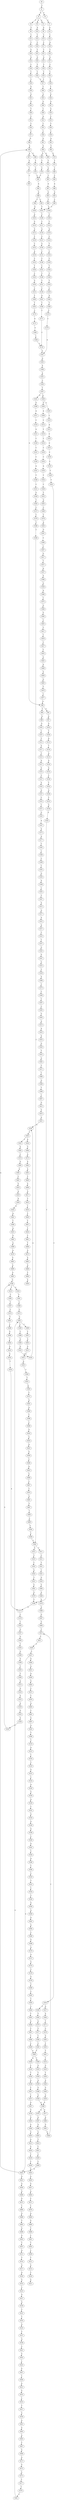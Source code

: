 strict digraph  {
	S0 -> S1 [ label = T ];
	S1 -> S2 [ label = G ];
	S1 -> S3 [ label = C ];
	S2 -> S4 [ label = T ];
	S2 -> S5 [ label = A ];
	S2 -> S6 [ label = G ];
	S3 -> S7 [ label = G ];
	S4 -> S8 [ label = C ];
	S5 -> S9 [ label = A ];
	S6 -> S10 [ label = A ];
	S7 -> S11 [ label = A ];
	S8 -> S12 [ label = C ];
	S9 -> S13 [ label = C ];
	S10 -> S14 [ label = C ];
	S11 -> S15 [ label = C ];
	S12 -> S16 [ label = T ];
	S13 -> S17 [ label = C ];
	S14 -> S18 [ label = C ];
	S15 -> S19 [ label = G ];
	S16 -> S20 [ label = G ];
	S17 -> S21 [ label = C ];
	S18 -> S22 [ label = C ];
	S19 -> S23 [ label = C ];
	S20 -> S24 [ label = G ];
	S21 -> S25 [ label = G ];
	S22 -> S26 [ label = G ];
	S23 -> S27 [ label = G ];
	S24 -> S28 [ label = C ];
	S25 -> S29 [ label = T ];
	S26 -> S30 [ label = T ];
	S27 -> S31 [ label = C ];
	S28 -> S32 [ label = C ];
	S29 -> S33 [ label = C ];
	S30 -> S34 [ label = C ];
	S31 -> S35 [ label = C ];
	S32 -> S36 [ label = T ];
	S33 -> S37 [ label = T ];
	S34 -> S37 [ label = T ];
	S35 -> S38 [ label = T ];
	S36 -> S39 [ label = G ];
	S37 -> S40 [ label = C ];
	S38 -> S41 [ label = C ];
	S39 -> S42 [ label = G ];
	S40 -> S43 [ label = G ];
	S41 -> S44 [ label = G ];
	S42 -> S45 [ label = G ];
	S43 -> S46 [ label = G ];
	S44 -> S47 [ label = G ];
	S45 -> S48 [ label = T ];
	S46 -> S49 [ label = C ];
	S47 -> S50 [ label = G ];
	S48 -> S51 [ label = C ];
	S49 -> S52 [ label = A ];
	S50 -> S53 [ label = C ];
	S51 -> S54 [ label = C ];
	S52 -> S55 [ label = C ];
	S53 -> S56 [ label = T ];
	S54 -> S57 [ label = C ];
	S55 -> S58 [ label = C ];
	S56 -> S59 [ label = C ];
	S57 -> S60 [ label = G ];
	S58 -> S61 [ label = G ];
	S59 -> S62 [ label = A ];
	S60 -> S63 [ label = A ];
	S61 -> S64 [ label = A ];
	S62 -> S65 [ label = C ];
	S63 -> S66 [ label = G ];
	S63 -> S67 [ label = A ];
	S64 -> S68 [ label = G ];
	S64 -> S69 [ label = A ];
	S65 -> S70 [ label = G ];
	S66 -> S71 [ label = T ];
	S67 -> S72 [ label = G ];
	S68 -> S73 [ label = T ];
	S69 -> S74 [ label = T ];
	S70 -> S75 [ label = T ];
	S71 -> S76 [ label = C ];
	S72 -> S77 [ label = T ];
	S73 -> S78 [ label = C ];
	S74 -> S79 [ label = G ];
	S75 -> S80 [ label = C ];
	S76 -> S81 [ label = C ];
	S77 -> S82 [ label = C ];
	S78 -> S81 [ label = C ];
	S79 -> S83 [ label = T ];
	S80 -> S84 [ label = C ];
	S81 -> S85 [ label = A ];
	S82 -> S86 [ label = G ];
	S83 -> S87 [ label = A ];
	S84 -> S88 [ label = A ];
	S85 -> S89 [ label = G ];
	S86 -> S90 [ label = C ];
	S86 -> S91 [ label = A ];
	S87 -> S92 [ label = G ];
	S88 -> S93 [ label = G ];
	S89 -> S94 [ label = T ];
	S89 -> S95 [ label = C ];
	S90 -> S96 [ label = G ];
	S91 -> S97 [ label = G ];
	S92 -> S98 [ label = T ];
	S93 -> S99 [ label = C ];
	S94 -> S100 [ label = A ];
	S95 -> S101 [ label = T ];
	S96 -> S102 [ label = G ];
	S97 -> S103 [ label = G ];
	S98 -> S104 [ label = T ];
	S99 -> S101 [ label = T ];
	S100 -> S105 [ label = G ];
	S101 -> S106 [ label = T ];
	S102 -> S107 [ label = C ];
	S103 -> S108 [ label = T ];
	S104 -> S109 [ label = T ];
	S105 -> S110 [ label = G ];
	S106 -> S111 [ label = C ];
	S107 -> S112 [ label = T ];
	S108 -> S113 [ label = A ];
	S109 -> S114 [ label = C ];
	S110 -> S115 [ label = G ];
	S111 -> S116 [ label = A ];
	S112 -> S117 [ label = A ];
	S113 -> S118 [ label = T ];
	S114 -> S119 [ label = A ];
	S115 -> S120 [ label = T ];
	S116 -> S121 [ label = C ];
	S117 -> S122 [ label = T ];
	S118 -> S123 [ label = A ];
	S119 -> S124 [ label = C ];
	S120 -> S125 [ label = C ];
	S121 -> S126 [ label = G ];
	S122 -> S127 [ label = A ];
	S123 -> S128 [ label = A ];
	S124 -> S129 [ label = T ];
	S125 -> S130 [ label = A ];
	S126 -> S131 [ label = C ];
	S127 -> S132 [ label = G ];
	S128 -> S133 [ label = G ];
	S129 -> S134 [ label = C ];
	S130 -> S135 [ label = C ];
	S131 -> S136 [ label = C ];
	S132 -> S137 [ label = T ];
	S133 -> S138 [ label = T ];
	S134 -> S139 [ label = C ];
	S135 -> S140 [ label = T ];
	S136 -> S141 [ label = C ];
	S137 -> S142 [ label = A ];
	S138 -> S143 [ label = C ];
	S139 -> S144 [ label = T ];
	S140 -> S145 [ label = C ];
	S141 -> S146 [ label = T ];
	S142 -> S147 [ label = G ];
	S143 -> S148 [ label = G ];
	S144 -> S149 [ label = T ];
	S145 -> S150 [ label = G ];
	S146 -> S151 [ label = T ];
	S147 -> S152 [ label = C ];
	S148 -> S153 [ label = T ];
	S149 -> S154 [ label = T ];
	S150 -> S155 [ label = C ];
	S151 -> S156 [ label = C ];
	S152 -> S157 [ label = C ];
	S153 -> S158 [ label = G ];
	S154 -> S159 [ label = C ];
	S155 -> S160 [ label = T ];
	S156 -> S161 [ label = A ];
	S157 -> S162 [ label = G ];
	S158 -> S163 [ label = G ];
	S159 -> S164 [ label = A ];
	S160 -> S165 [ label = T ];
	S161 -> S166 [ label = T ];
	S162 -> S167 [ label = A ];
	S163 -> S168 [ label = T ];
	S164 -> S169 [ label = T ];
	S165 -> S170 [ label = C ];
	S166 -> S171 [ label = C ];
	S167 -> S172 [ label = A ];
	S168 -> S173 [ label = A ];
	S169 -> S174 [ label = C ];
	S170 -> S175 [ label = A ];
	S171 -> S176 [ label = C ];
	S172 -> S177 [ label = A ];
	S173 -> S178 [ label = C ];
	S174 -> S179 [ label = C ];
	S175 -> S180 [ label = T ];
	S176 -> S181 [ label = A ];
	S177 -> S182 [ label = C ];
	S178 -> S183 [ label = C ];
	S179 -> S181 [ label = A ];
	S180 -> S184 [ label = C ];
	S181 -> S185 [ label = G ];
	S182 -> S186 [ label = C ];
	S183 -> S187 [ label = G ];
	S184 -> S176 [ label = C ];
	S185 -> S188 [ label = A ];
	S186 -> S189 [ label = C ];
	S187 -> S190 [ label = G ];
	S188 -> S191 [ label = A ];
	S189 -> S192 [ label = C ];
	S190 -> S193 [ label = T ];
	S191 -> S194 [ label = C ];
	S192 -> S195 [ label = G ];
	S193 -> S196 [ label = G ];
	S194 -> S197 [ label = C ];
	S195 -> S198 [ label = A ];
	S196 -> S199 [ label = G ];
	S197 -> S200 [ label = A ];
	S197 -> S201 [ label = G ];
	S198 -> S202 [ label = C ];
	S199 -> S203 [ label = T ];
	S200 -> S204 [ label = G ];
	S200 -> S205 [ label = C ];
	S201 -> S206 [ label = G ];
	S202 -> S207 [ label = T ];
	S203 -> S208 [ label = T ];
	S204 -> S209 [ label = A ];
	S205 -> S210 [ label = C ];
	S206 -> S211 [ label = A ];
	S207 -> S212 [ label = A ];
	S208 -> S213 [ label = A ];
	S209 -> S214 [ label = C ];
	S210 -> S215 [ label = A ];
	S211 -> S216 [ label = C ];
	S212 -> S217 [ label = G ];
	S213 -> S218 [ label = G ];
	S214 -> S219 [ label = T ];
	S215 -> S220 [ label = C ];
	S216 -> S221 [ label = G ];
	S217 -> S222 [ label = A ];
	S218 -> S223 [ label = A ];
	S219 -> S224 [ label = C ];
	S220 -> S225 [ label = C ];
	S221 -> S226 [ label = C ];
	S222 -> S227 [ label = A ];
	S223 -> S228 [ label = A ];
	S224 -> S229 [ label = C ];
	S225 -> S230 [ label = C ];
	S226 -> S231 [ label = C ];
	S227 -> S232 [ label = T ];
	S228 -> S233 [ label = G ];
	S229 -> S234 [ label = C ];
	S230 -> S235 [ label = C ];
	S231 -> S236 [ label = C ];
	S232 -> S237 [ label = C ];
	S233 -> S238 [ label = G ];
	S234 -> S239 [ label = A ];
	S235 -> S240 [ label = T ];
	S236 -> S241 [ label = A ];
	S237 -> S242 [ label = G ];
	S238 -> S243 [ label = G ];
	S239 -> S244 [ label = T ];
	S240 -> S245 [ label = T ];
	S241 -> S246 [ label = T ];
	S242 -> S247 [ label = G ];
	S243 -> S248 [ label = G ];
	S244 -> S249 [ label = C ];
	S245 -> S250 [ label = C ];
	S246 -> S251 [ label = C ];
	S247 -> S252 [ label = G ];
	S248 -> S253 [ label = T ];
	S248 -> S254 [ label = G ];
	S249 -> S255 [ label = T ];
	S250 -> S256 [ label = C ];
	S250 -> S257 [ label = G ];
	S251 -> S258 [ label = G ];
	S252 -> S259 [ label = T ];
	S253 -> S260 [ label = C ];
	S254 -> S261 [ label = T ];
	S255 -> S262 [ label = G ];
	S256 -> S263 [ label = T ];
	S257 -> S264 [ label = A ];
	S258 -> S265 [ label = T ];
	S259 -> S266 [ label = A ];
	S260 -> S267 [ label = T ];
	S261 -> S268 [ label = C ];
	S262 -> S269 [ label = C ];
	S263 -> S270 [ label = G ];
	S264 -> S271 [ label = T ];
	S265 -> S272 [ label = C ];
	S266 -> S273 [ label = T ];
	S267 -> S274 [ label = C ];
	S268 -> S275 [ label = C ];
	S269 -> S276 [ label = C ];
	S270 -> S277 [ label = T ];
	S271 -> S278 [ label = C ];
	S272 -> S279 [ label = C ];
	S273 -> S280 [ label = C ];
	S274 -> S281 [ label = T ];
	S275 -> S282 [ label = G ];
	S276 -> S283 [ label = A ];
	S277 -> S284 [ label = C ];
	S278 -> S285 [ label = G ];
	S279 -> S286 [ label = T ];
	S280 -> S287 [ label = C ];
	S281 -> S288 [ label = C ];
	S282 -> S289 [ label = C ];
	S282 -> S290 [ label = T ];
	S283 -> S291 [ label = G ];
	S284 -> S292 [ label = C ];
	S285 -> S293 [ label = T ];
	S286 -> S294 [ label = C ];
	S287 -> S295 [ label = C ];
	S288 -> S296 [ label = G ];
	S289 -> S297 [ label = C ];
	S290 -> S298 [ label = C ];
	S291 -> S299 [ label = T ];
	S292 -> S300 [ label = T ];
	S293 -> S301 [ label = T ];
	S294 -> S302 [ label = T ];
	S295 -> S303 [ label = G ];
	S296 -> S304 [ label = T ];
	S297 -> S305 [ label = G ];
	S298 -> S306 [ label = G ];
	S299 -> S307 [ label = C ];
	S300 -> S308 [ label = A ];
	S300 -> S309 [ label = T ];
	S301 -> S310 [ label = T ];
	S302 -> S311 [ label = T ];
	S302 -> S312 [ label = G ];
	S303 -> S313 [ label = A ];
	S304 -> S314 [ label = G ];
	S305 -> S315 [ label = G ];
	S306 -> S316 [ label = G ];
	S307 -> S317 [ label = G ];
	S308 -> S318 [ label = C ];
	S309 -> S319 [ label = G ];
	S310 -> S320 [ label = G ];
	S311 -> S321 [ label = C ];
	S312 -> S322 [ label = T ];
	S313 -> S323 [ label = A ];
	S314 -> S324 [ label = G ];
	S315 -> S325 [ label = A ];
	S316 -> S326 [ label = A ];
	S317 -> S327 [ label = T ];
	S318 -> S328 [ label = T ];
	S319 -> S329 [ label = T ];
	S320 -> S330 [ label = T ];
	S321 -> S331 [ label = T ];
	S322 -> S332 [ label = C ];
	S323 -> S333 [ label = A ];
	S324 -> S334 [ label = T ];
	S325 -> S335 [ label = A ];
	S326 -> S336 [ label = A ];
	S327 -> S337 [ label = A ];
	S328 -> S338 [ label = A ];
	S329 -> S339 [ label = A ];
	S330 -> S340 [ label = A ];
	S331 -> S341 [ label = C ];
	S332 -> S342 [ label = G ];
	S333 -> S343 [ label = G ];
	S334 -> S173 [ label = A ];
	S335 -> S344 [ label = C ];
	S336 -> S345 [ label = C ];
	S337 -> S346 [ label = A ];
	S338 -> S347 [ label = C ];
	S339 -> S348 [ label = G ];
	S340 -> S349 [ label = G ];
	S341 -> S350 [ label = G ];
	S342 -> S351 [ label = T ];
	S343 -> S352 [ label = T ];
	S344 -> S353 [ label = T ];
	S345 -> S354 [ label = A ];
	S345 -> S355 [ label = T ];
	S346 -> S356 [ label = G ];
	S347 -> S357 [ label = C ];
	S348 -> S358 [ label = G ];
	S349 -> S359 [ label = G ];
	S350 -> S360 [ label = G ];
	S351 -> S361 [ label = G ];
	S352 -> S362 [ label = G ];
	S353 -> S363 [ label = G ];
	S354 -> S364 [ label = G ];
	S355 -> S365 [ label = A ];
	S356 -> S366 [ label = A ];
	S357 -> S367 [ label = A ];
	S358 -> S368 [ label = A ];
	S359 -> S368 [ label = A ];
	S360 -> S369 [ label = A ];
	S361 -> S370 [ label = G ];
	S362 -> S371 [ label = T ];
	S363 -> S372 [ label = C ];
	S364 -> S373 [ label = G ];
	S365 -> S374 [ label = C ];
	S366 -> S375 [ label = C ];
	S367 -> S376 [ label = G ];
	S368 -> S377 [ label = G ];
	S368 -> S378 [ label = A ];
	S369 -> S379 [ label = G ];
	S370 -> S168 [ label = T ];
	S371 -> S380 [ label = C ];
	S372 -> S381 [ label = A ];
	S373 -> S382 [ label = A ];
	S374 -> S383 [ label = A ];
	S375 -> S384 [ label = G ];
	S376 -> S385 [ label = G ];
	S377 -> S386 [ label = A ];
	S378 -> S387 [ label = A ];
	S379 -> S388 [ label = A ];
	S380 -> S389 [ label = G ];
	S381 -> S390 [ label = A ];
	S382 -> S391 [ label = A ];
	S383 -> S392 [ label = A ];
	S384 -> S393 [ label = G ];
	S385 -> S394 [ label = A ];
	S386 -> S395 [ label = G ];
	S387 -> S396 [ label = G ];
	S388 -> S397 [ label = G ];
	S389 -> S398 [ label = T ];
	S390 -> S399 [ label = C ];
	S391 -> S400 [ label = T ];
	S392 -> S401 [ label = C ];
	S393 -> S402 [ label = C ];
	S394 -> S403 [ label = G ];
	S395 -> S404 [ label = G ];
	S396 -> S405 [ label = G ];
	S397 -> S406 [ label = G ];
	S398 -> S407 [ label = C ];
	S399 -> S408 [ label = C ];
	S400 -> S409 [ label = A ];
	S401 -> S410 [ label = G ];
	S402 -> S411 [ label = T ];
	S403 -> S412 [ label = A ];
	S404 -> S413 [ label = T ];
	S405 -> S414 [ label = T ];
	S406 -> S413 [ label = T ];
	S407 -> S415 [ label = G ];
	S408 -> S416 [ label = A ];
	S409 -> S417 [ label = G ];
	S410 -> S418 [ label = A ];
	S411 -> S419 [ label = C ];
	S412 -> S420 [ label = G ];
	S413 -> S421 [ label = C ];
	S414 -> S422 [ label = C ];
	S415 -> S423 [ label = G ];
	S416 -> S424 [ label = G ];
	S417 -> S425 [ label = T ];
	S418 -> S426 [ label = A ];
	S419 -> S427 [ label = T ];
	S420 -> S428 [ label = T ];
	S421 -> S429 [ label = C ];
	S422 -> S430 [ label = C ];
	S423 -> S431 [ label = A ];
	S424 -> S432 [ label = A ];
	S425 -> S433 [ label = C ];
	S426 -> S434 [ label = A ];
	S427 -> S435 [ label = C ];
	S428 -> S436 [ label = C ];
	S429 -> S437 [ label = C ];
	S430 -> S438 [ label = C ];
	S431 -> S336 [ label = A ];
	S432 -> S439 [ label = A ];
	S433 -> S440 [ label = T ];
	S434 -> S441 [ label = A ];
	S435 -> S442 [ label = G ];
	S436 -> S443 [ label = A ];
	S437 -> S444 [ label = A ];
	S437 -> S445 [ label = G ];
	S438 -> S445 [ label = G ];
	S439 -> S446 [ label = C ];
	S440 -> S447 [ label = C ];
	S441 -> S448 [ label = C ];
	S442 -> S449 [ label = A ];
	S443 -> S450 [ label = G ];
	S444 -> S451 [ label = G ];
	S445 -> S452 [ label = G ];
	S445 -> S63 [ label = A ];
	S446 -> S453 [ label = A ];
	S447 -> S454 [ label = T ];
	S448 -> S455 [ label = A ];
	S449 -> S456 [ label = A ];
	S450 -> S457 [ label = G ];
	S451 -> S458 [ label = A ];
	S452 -> S459 [ label = A ];
	S453 -> S460 [ label = G ];
	S454 -> S461 [ label = C ];
	S455 -> S462 [ label = G ];
	S456 -> S463 [ label = G ];
	S457 -> S464 [ label = A ];
	S458 -> S465 [ label = G ];
	S459 -> S466 [ label = G ];
	S460 -> S467 [ label = C ];
	S461 -> S468 [ label = T ];
	S462 -> S469 [ label = A ];
	S463 -> S470 [ label = T ];
	S464 -> S471 [ label = C ];
	S465 -> S472 [ label = C ];
	S466 -> S473 [ label = G ];
	S467 -> S474 [ label = C ];
	S468 -> S475 [ label = G ];
	S469 -> S476 [ label = A ];
	S470 -> S477 [ label = C ];
	S471 -> S478 [ label = C ];
	S472 -> S479 [ label = C ];
	S473 -> S480 [ label = C ];
	S474 -> S481 [ label = G ];
	S475 -> S482 [ label = A ];
	S476 -> S483 [ label = G ];
	S477 -> S86 [ label = G ];
	S478 -> S484 [ label = A ];
	S479 -> S485 [ label = A ];
	S480 -> S486 [ label = G ];
	S481 -> S487 [ label = T ];
	S482 -> S488 [ label = G ];
	S483 -> S489 [ label = G ];
	S484 -> S490 [ label = G ];
	S485 -> S491 [ label = C ];
	S486 -> S492 [ label = T ];
	S487 -> S493 [ label = C ];
	S488 -> S494 [ label = T ];
	S489 -> S495 [ label = G ];
	S490 -> S496 [ label = T ];
	S491 -> S497 [ label = G ];
	S492 -> S498 [ label = G ];
	S493 -> S499 [ label = C ];
	S494 -> S500 [ label = A ];
	S495 -> S248 [ label = G ];
	S496 -> S501 [ label = C ];
	S497 -> S502 [ label = G ];
	S498 -> S503 [ label = G ];
	S499 -> S504 [ label = T ];
	S501 -> S505 [ label = T ];
	S502 -> S506 [ label = T ];
	S503 -> S507 [ label = T ];
	S504 -> S508 [ label = C ];
	S505 -> S509 [ label = C ];
	S506 -> S510 [ label = T ];
	S507 -> S511 [ label = A ];
	S508 -> S302 [ label = T ];
	S509 -> S512 [ label = T ];
	S510 -> S513 [ label = A ];
	S511 -> S514 [ label = T ];
	S512 -> S515 [ label = G ];
	S513 -> S516 [ label = C ];
	S514 -> S517 [ label = G ];
	S515 -> S518 [ label = T ];
	S516 -> S519 [ label = T ];
	S517 -> S520 [ label = A ];
	S518 -> S521 [ label = A ];
	S519 -> S522 [ label = G ];
	S520 -> S523 [ label = G ];
	S522 -> S524 [ label = C ];
	S523 -> S525 [ label = C ];
	S524 -> S526 [ label = A ];
	S525 -> S527 [ label = G ];
	S526 -> S528 [ label = G ];
	S527 -> S529 [ label = G ];
	S528 -> S530 [ label = A ];
	S529 -> S531 [ label = T ];
	S530 -> S532 [ label = C ];
	S531 -> S533 [ label = C ];
	S532 -> S534 [ label = G ];
	S533 -> S535 [ label = G ];
	S534 -> S536 [ label = G ];
	S535 -> S537 [ label = C ];
	S536 -> S538 [ label = A ];
	S537 -> S539 [ label = A ];
	S538 -> S540 [ label = C ];
	S539 -> S541 [ label = C ];
	S540 -> S542 [ label = A ];
	S541 -> S543 [ label = G ];
	S542 -> S544 [ label = C ];
	S543 -> S545 [ label = C ];
	S544 -> S546 [ label = A ];
	S545 -> S547 [ label = G ];
	S546 -> S548 [ label = C ];
	S547 -> S549 [ label = C ];
	S548 -> S550 [ label = C ];
	S549 -> S551 [ label = G ];
	S550 -> S552 [ label = T ];
	S551 -> S553 [ label = G ];
	S552 -> S554 [ label = C ];
	S553 -> S555 [ label = C ];
	S554 -> S556 [ label = T ];
	S555 -> S557 [ label = T ];
	S556 -> S558 [ label = A ];
	S557 -> S559 [ label = G ];
	S558 -> S560 [ label = G ];
	S559 -> S561 [ label = G ];
	S560 -> S562 [ label = A ];
	S561 -> S563 [ label = A ];
	S562 -> S564 [ label = A ];
	S563 -> S565 [ label = A ];
	S564 -> S566 [ label = C ];
	S565 -> S567 [ label = T ];
	S566 -> S568 [ label = G ];
	S567 -> S569 [ label = G ];
	S568 -> S570 [ label = A ];
	S569 -> S571 [ label = G ];
	S570 -> S572 [ label = G ];
	S571 -> S573 [ label = G ];
	S572 -> S574 [ label = G ];
	S573 -> S575 [ label = G ];
	S574 -> S576 [ label = T ];
	S575 -> S577 [ label = T ];
	S576 -> S578 [ label = G ];
	S577 -> S579 [ label = C ];
	S578 -> S580 [ label = T ];
	S579 -> S581 [ label = C ];
	S580 -> S582 [ label = C ];
	S581 -> S282 [ label = G ];
	S582 -> S583 [ label = C ];
	S583 -> S584 [ label = C ];
	S584 -> S585 [ label = T ];
	S585 -> S586 [ label = G ];
	S586 -> S587 [ label = T ];
	S587 -> S588 [ label = C ];
	S588 -> S589 [ label = C ];
	S589 -> S300 [ label = T ];
}
